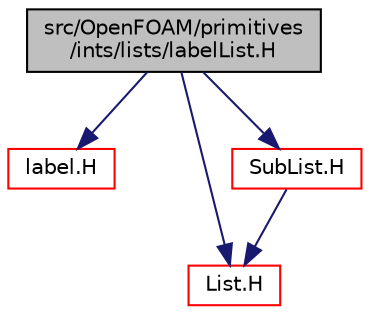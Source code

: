 digraph "src/OpenFOAM/primitives/ints/lists/labelList.H"
{
  bgcolor="transparent";
  edge [fontname="Helvetica",fontsize="10",labelfontname="Helvetica",labelfontsize="10"];
  node [fontname="Helvetica",fontsize="10",shape=record];
  Node1 [label="src/OpenFOAM/primitives\l/ints/lists/labelList.H",height=0.2,width=0.4,color="black", fillcolor="grey75", style="filled" fontcolor="black"];
  Node1 -> Node2 [color="midnightblue",fontsize="10",style="solid",fontname="Helvetica"];
  Node2 [label="label.H",height=0.2,width=0.4,color="red",URL="$label_8H.html"];
  Node1 -> Node3 [color="midnightblue",fontsize="10",style="solid",fontname="Helvetica"];
  Node3 [label="List.H",height=0.2,width=0.4,color="red",URL="$List_8H.html"];
  Node1 -> Node4 [color="midnightblue",fontsize="10",style="solid",fontname="Helvetica"];
  Node4 [label="SubList.H",height=0.2,width=0.4,color="red",URL="$SubList_8H.html"];
  Node4 -> Node3 [color="midnightblue",fontsize="10",style="solid",fontname="Helvetica"];
}
